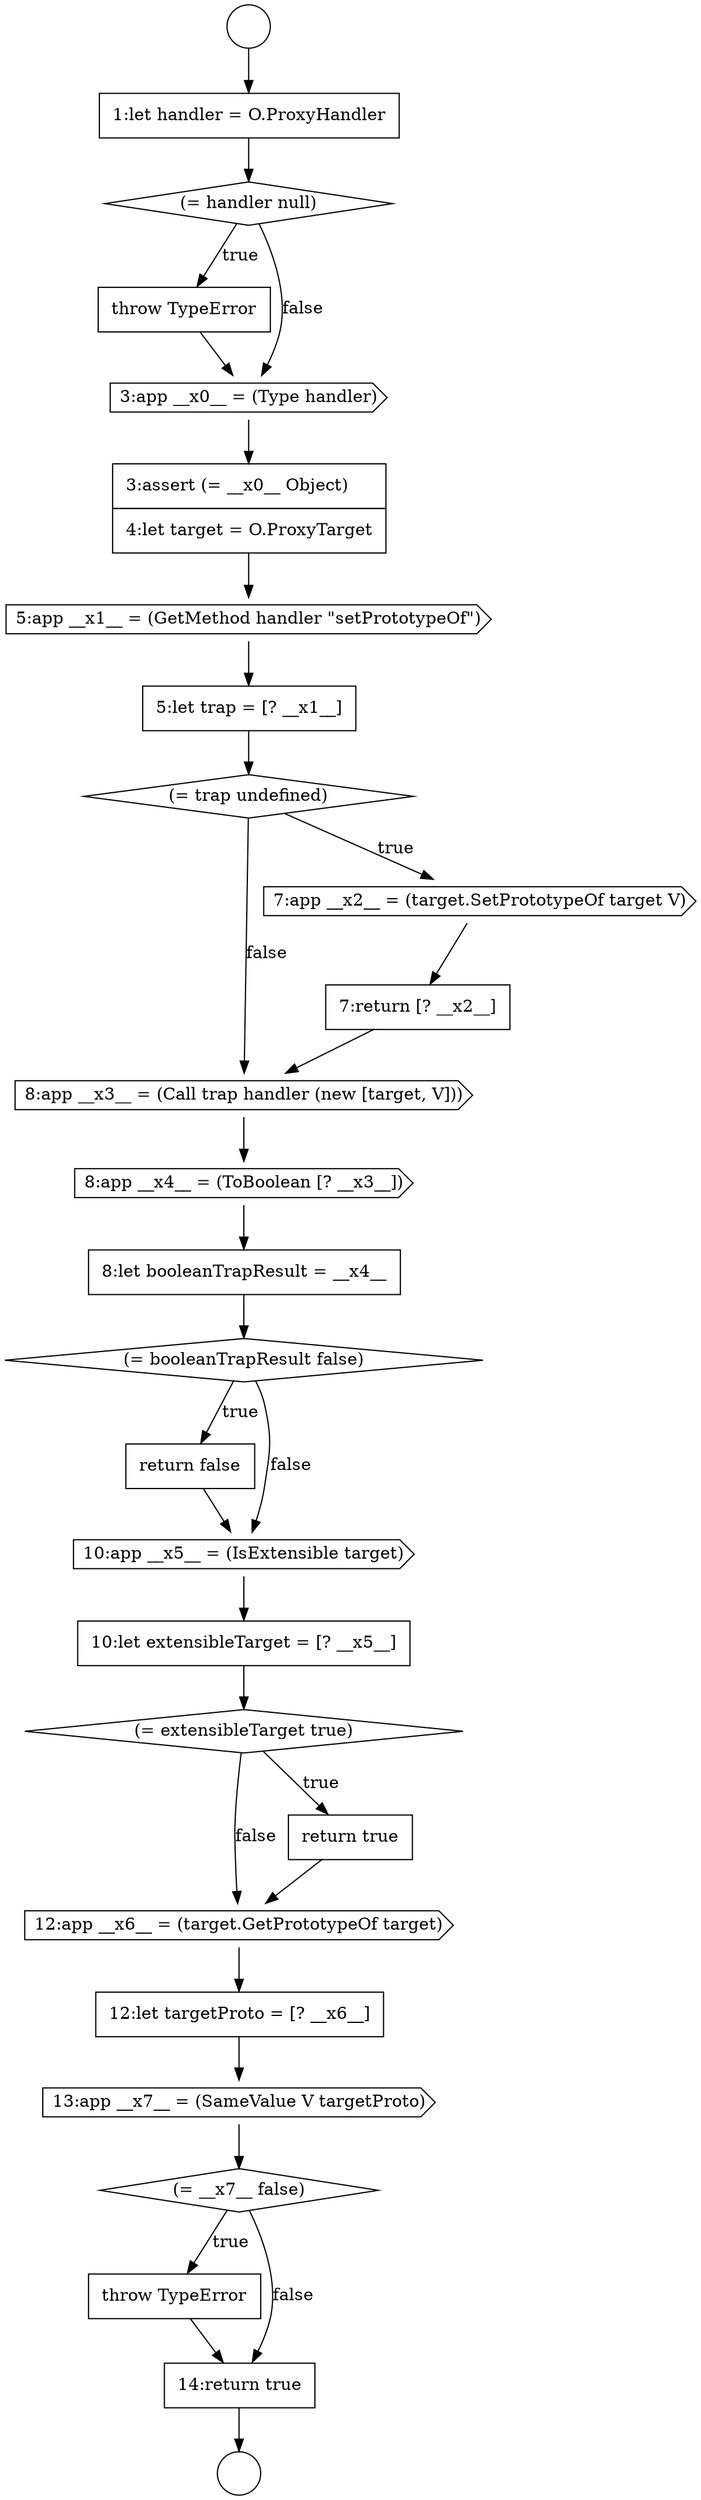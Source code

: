 digraph {
  node2921 [shape=diamond, label=<<font color="black">(= __x7__ false)</font>> color="black" fillcolor="white" style=filled]
  node2908 [shape=none, margin=0, label=<<font color="black">
    <table border="0" cellborder="1" cellspacing="0" cellpadding="10">
      <tr><td align="left">7:return [? __x2__]</td></tr>
    </table>
  </font>> color="black" fillcolor="white" style=filled]
  node2900 [shape=diamond, label=<<font color="black">(= handler null)</font>> color="black" fillcolor="white" style=filled]
  node2904 [shape=cds, label=<<font color="black">5:app __x1__ = (GetMethod handler &quot;setPrototypeOf&quot;)</font>> color="black" fillcolor="white" style=filled]
  node2906 [shape=diamond, label=<<font color="black">(= trap undefined)</font>> color="black" fillcolor="white" style=filled]
  node2913 [shape=none, margin=0, label=<<font color="black">
    <table border="0" cellborder="1" cellspacing="0" cellpadding="10">
      <tr><td align="left">return false</td></tr>
    </table>
  </font>> color="black" fillcolor="white" style=filled]
  node2898 [shape=circle label=" " color="black" fillcolor="white" style=filled]
  node2918 [shape=cds, label=<<font color="black">12:app __x6__ = (target.GetPrototypeOf target)</font>> color="black" fillcolor="white" style=filled]
  node2901 [shape=none, margin=0, label=<<font color="black">
    <table border="0" cellborder="1" cellspacing="0" cellpadding="10">
      <tr><td align="left">throw TypeError</td></tr>
    </table>
  </font>> color="black" fillcolor="white" style=filled]
  node2916 [shape=diamond, label=<<font color="black">(= extensibleTarget true)</font>> color="black" fillcolor="white" style=filled]
  node2897 [shape=circle label=" " color="black" fillcolor="white" style=filled]
  node2922 [shape=none, margin=0, label=<<font color="black">
    <table border="0" cellborder="1" cellspacing="0" cellpadding="10">
      <tr><td align="left">throw TypeError</td></tr>
    </table>
  </font>> color="black" fillcolor="white" style=filled]
  node2910 [shape=cds, label=<<font color="black">8:app __x4__ = (ToBoolean [? __x3__])</font>> color="black" fillcolor="white" style=filled]
  node2905 [shape=none, margin=0, label=<<font color="black">
    <table border="0" cellborder="1" cellspacing="0" cellpadding="10">
      <tr><td align="left">5:let trap = [? __x1__]</td></tr>
    </table>
  </font>> color="black" fillcolor="white" style=filled]
  node2915 [shape=none, margin=0, label=<<font color="black">
    <table border="0" cellborder="1" cellspacing="0" cellpadding="10">
      <tr><td align="left">10:let extensibleTarget = [? __x5__]</td></tr>
    </table>
  </font>> color="black" fillcolor="white" style=filled]
  node2909 [shape=cds, label=<<font color="black">8:app __x3__ = (Call trap handler (new [target, V]))</font>> color="black" fillcolor="white" style=filled]
  node2923 [shape=none, margin=0, label=<<font color="black">
    <table border="0" cellborder="1" cellspacing="0" cellpadding="10">
      <tr><td align="left">14:return true</td></tr>
    </table>
  </font>> color="black" fillcolor="white" style=filled]
  node2911 [shape=none, margin=0, label=<<font color="black">
    <table border="0" cellborder="1" cellspacing="0" cellpadding="10">
      <tr><td align="left">8:let booleanTrapResult = __x4__</td></tr>
    </table>
  </font>> color="black" fillcolor="white" style=filled]
  node2914 [shape=cds, label=<<font color="black">10:app __x5__ = (IsExtensible target)</font>> color="black" fillcolor="white" style=filled]
  node2899 [shape=none, margin=0, label=<<font color="black">
    <table border="0" cellborder="1" cellspacing="0" cellpadding="10">
      <tr><td align="left">1:let handler = O.ProxyHandler</td></tr>
    </table>
  </font>> color="black" fillcolor="white" style=filled]
  node2920 [shape=cds, label=<<font color="black">13:app __x7__ = (SameValue V targetProto)</font>> color="black" fillcolor="white" style=filled]
  node2903 [shape=none, margin=0, label=<<font color="black">
    <table border="0" cellborder="1" cellspacing="0" cellpadding="10">
      <tr><td align="left">3:assert (= __x0__ Object)</td></tr>
      <tr><td align="left">4:let target = O.ProxyTarget</td></tr>
    </table>
  </font>> color="black" fillcolor="white" style=filled]
  node2919 [shape=none, margin=0, label=<<font color="black">
    <table border="0" cellborder="1" cellspacing="0" cellpadding="10">
      <tr><td align="left">12:let targetProto = [? __x6__]</td></tr>
    </table>
  </font>> color="black" fillcolor="white" style=filled]
  node2907 [shape=cds, label=<<font color="black">7:app __x2__ = (target.SetPrototypeOf target V)</font>> color="black" fillcolor="white" style=filled]
  node2912 [shape=diamond, label=<<font color="black">(= booleanTrapResult false)</font>> color="black" fillcolor="white" style=filled]
  node2902 [shape=cds, label=<<font color="black">3:app __x0__ = (Type handler)</font>> color="black" fillcolor="white" style=filled]
  node2917 [shape=none, margin=0, label=<<font color="black">
    <table border="0" cellborder="1" cellspacing="0" cellpadding="10">
      <tr><td align="left">return true</td></tr>
    </table>
  </font>> color="black" fillcolor="white" style=filled]
  node2902 -> node2903 [ color="black"]
  node2899 -> node2900 [ color="black"]
  node2915 -> node2916 [ color="black"]
  node2919 -> node2920 [ color="black"]
  node2897 -> node2899 [ color="black"]
  node2916 -> node2917 [label=<<font color="black">true</font>> color="black"]
  node2916 -> node2918 [label=<<font color="black">false</font>> color="black"]
  node2918 -> node2919 [ color="black"]
  node2904 -> node2905 [ color="black"]
  node2909 -> node2910 [ color="black"]
  node2900 -> node2901 [label=<<font color="black">true</font>> color="black"]
  node2900 -> node2902 [label=<<font color="black">false</font>> color="black"]
  node2911 -> node2912 [ color="black"]
  node2908 -> node2909 [ color="black"]
  node2912 -> node2913 [label=<<font color="black">true</font>> color="black"]
  node2912 -> node2914 [label=<<font color="black">false</font>> color="black"]
  node2906 -> node2907 [label=<<font color="black">true</font>> color="black"]
  node2906 -> node2909 [label=<<font color="black">false</font>> color="black"]
  node2903 -> node2904 [ color="black"]
  node2917 -> node2918 [ color="black"]
  node2910 -> node2911 [ color="black"]
  node2921 -> node2922 [label=<<font color="black">true</font>> color="black"]
  node2921 -> node2923 [label=<<font color="black">false</font>> color="black"]
  node2905 -> node2906 [ color="black"]
  node2920 -> node2921 [ color="black"]
  node2907 -> node2908 [ color="black"]
  node2901 -> node2902 [ color="black"]
  node2913 -> node2914 [ color="black"]
  node2923 -> node2898 [ color="black"]
  node2914 -> node2915 [ color="black"]
  node2922 -> node2923 [ color="black"]
}
